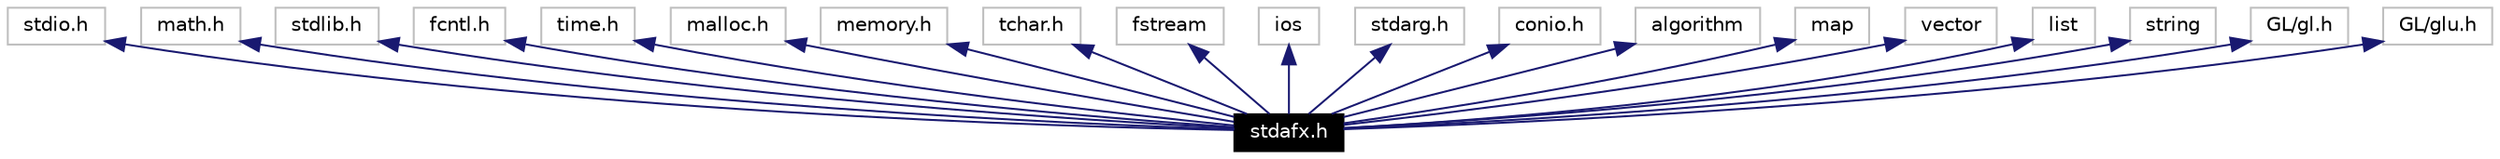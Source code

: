 digraph inheritance
{
  Node28 [shape="box",label="stdafx.h",fontsize=10,height=0.2,width=0.4,fontname="Helvetica",color="black",style="filled" fontcolor="white"];
  Node29 -> Node28 [dir=back,color="midnightblue",fontsize=10,style="solid",fontname="Helvetica"];
  Node29 [shape="box",label="stdio.h",fontsize=10,height=0.2,width=0.4,fontname="Helvetica",color="grey75"];
  Node30 -> Node28 [dir=back,color="midnightblue",fontsize=10,style="solid",fontname="Helvetica"];
  Node30 [shape="box",label="math.h",fontsize=10,height=0.2,width=0.4,fontname="Helvetica",color="grey75"];
  Node31 -> Node28 [dir=back,color="midnightblue",fontsize=10,style="solid",fontname="Helvetica"];
  Node31 [shape="box",label="stdlib.h",fontsize=10,height=0.2,width=0.4,fontname="Helvetica",color="grey75"];
  Node32 -> Node28 [dir=back,color="midnightblue",fontsize=10,style="solid",fontname="Helvetica"];
  Node32 [shape="box",label="fcntl.h",fontsize=10,height=0.2,width=0.4,fontname="Helvetica",color="grey75"];
  Node33 -> Node28 [dir=back,color="midnightblue",fontsize=10,style="solid",fontname="Helvetica"];
  Node33 [shape="box",label="time.h",fontsize=10,height=0.2,width=0.4,fontname="Helvetica",color="grey75"];
  Node34 -> Node28 [dir=back,color="midnightblue",fontsize=10,style="solid",fontname="Helvetica"];
  Node34 [shape="box",label="malloc.h",fontsize=10,height=0.2,width=0.4,fontname="Helvetica",color="grey75"];
  Node35 -> Node28 [dir=back,color="midnightblue",fontsize=10,style="solid",fontname="Helvetica"];
  Node35 [shape="box",label="memory.h",fontsize=10,height=0.2,width=0.4,fontname="Helvetica",color="grey75"];
  Node36 -> Node28 [dir=back,color="midnightblue",fontsize=10,style="solid",fontname="Helvetica"];
  Node36 [shape="box",label="tchar.h",fontsize=10,height=0.2,width=0.4,fontname="Helvetica",color="grey75"];
  Node37 -> Node28 [dir=back,color="midnightblue",fontsize=10,style="solid",fontname="Helvetica"];
  Node37 [shape="box",label="fstream",fontsize=10,height=0.2,width=0.4,fontname="Helvetica",color="grey75"];
  Node38 -> Node28 [dir=back,color="midnightblue",fontsize=10,style="solid",fontname="Helvetica"];
  Node38 [shape="box",label="ios",fontsize=10,height=0.2,width=0.4,fontname="Helvetica",color="grey75"];
  Node39 -> Node28 [dir=back,color="midnightblue",fontsize=10,style="solid",fontname="Helvetica"];
  Node39 [shape="box",label="stdarg.h",fontsize=10,height=0.2,width=0.4,fontname="Helvetica",color="grey75"];
  Node40 -> Node28 [dir=back,color="midnightblue",fontsize=10,style="solid",fontname="Helvetica"];
  Node40 [shape="box",label="conio.h",fontsize=10,height=0.2,width=0.4,fontname="Helvetica",color="grey75"];
  Node41 -> Node28 [dir=back,color="midnightblue",fontsize=10,style="solid",fontname="Helvetica"];
  Node41 [shape="box",label="algorithm",fontsize=10,height=0.2,width=0.4,fontname="Helvetica",color="grey75"];
  Node42 -> Node28 [dir=back,color="midnightblue",fontsize=10,style="solid",fontname="Helvetica"];
  Node42 [shape="box",label="map",fontsize=10,height=0.2,width=0.4,fontname="Helvetica",color="grey75"];
  Node43 -> Node28 [dir=back,color="midnightblue",fontsize=10,style="solid",fontname="Helvetica"];
  Node43 [shape="box",label="vector",fontsize=10,height=0.2,width=0.4,fontname="Helvetica",color="grey75"];
  Node44 -> Node28 [dir=back,color="midnightblue",fontsize=10,style="solid",fontname="Helvetica"];
  Node44 [shape="box",label="list",fontsize=10,height=0.2,width=0.4,fontname="Helvetica",color="grey75"];
  Node45 -> Node28 [dir=back,color="midnightblue",fontsize=10,style="solid",fontname="Helvetica"];
  Node45 [shape="box",label="string",fontsize=10,height=0.2,width=0.4,fontname="Helvetica",color="grey75"];
  Node46 -> Node28 [dir=back,color="midnightblue",fontsize=10,style="solid",fontname="Helvetica"];
  Node46 [shape="box",label="GL/gl.h",fontsize=10,height=0.2,width=0.4,fontname="Helvetica",color="grey75"];
  Node47 -> Node28 [dir=back,color="midnightblue",fontsize=10,style="solid",fontname="Helvetica"];
  Node47 [shape="box",label="GL/glu.h",fontsize=10,height=0.2,width=0.4,fontname="Helvetica",color="grey75"];
}
